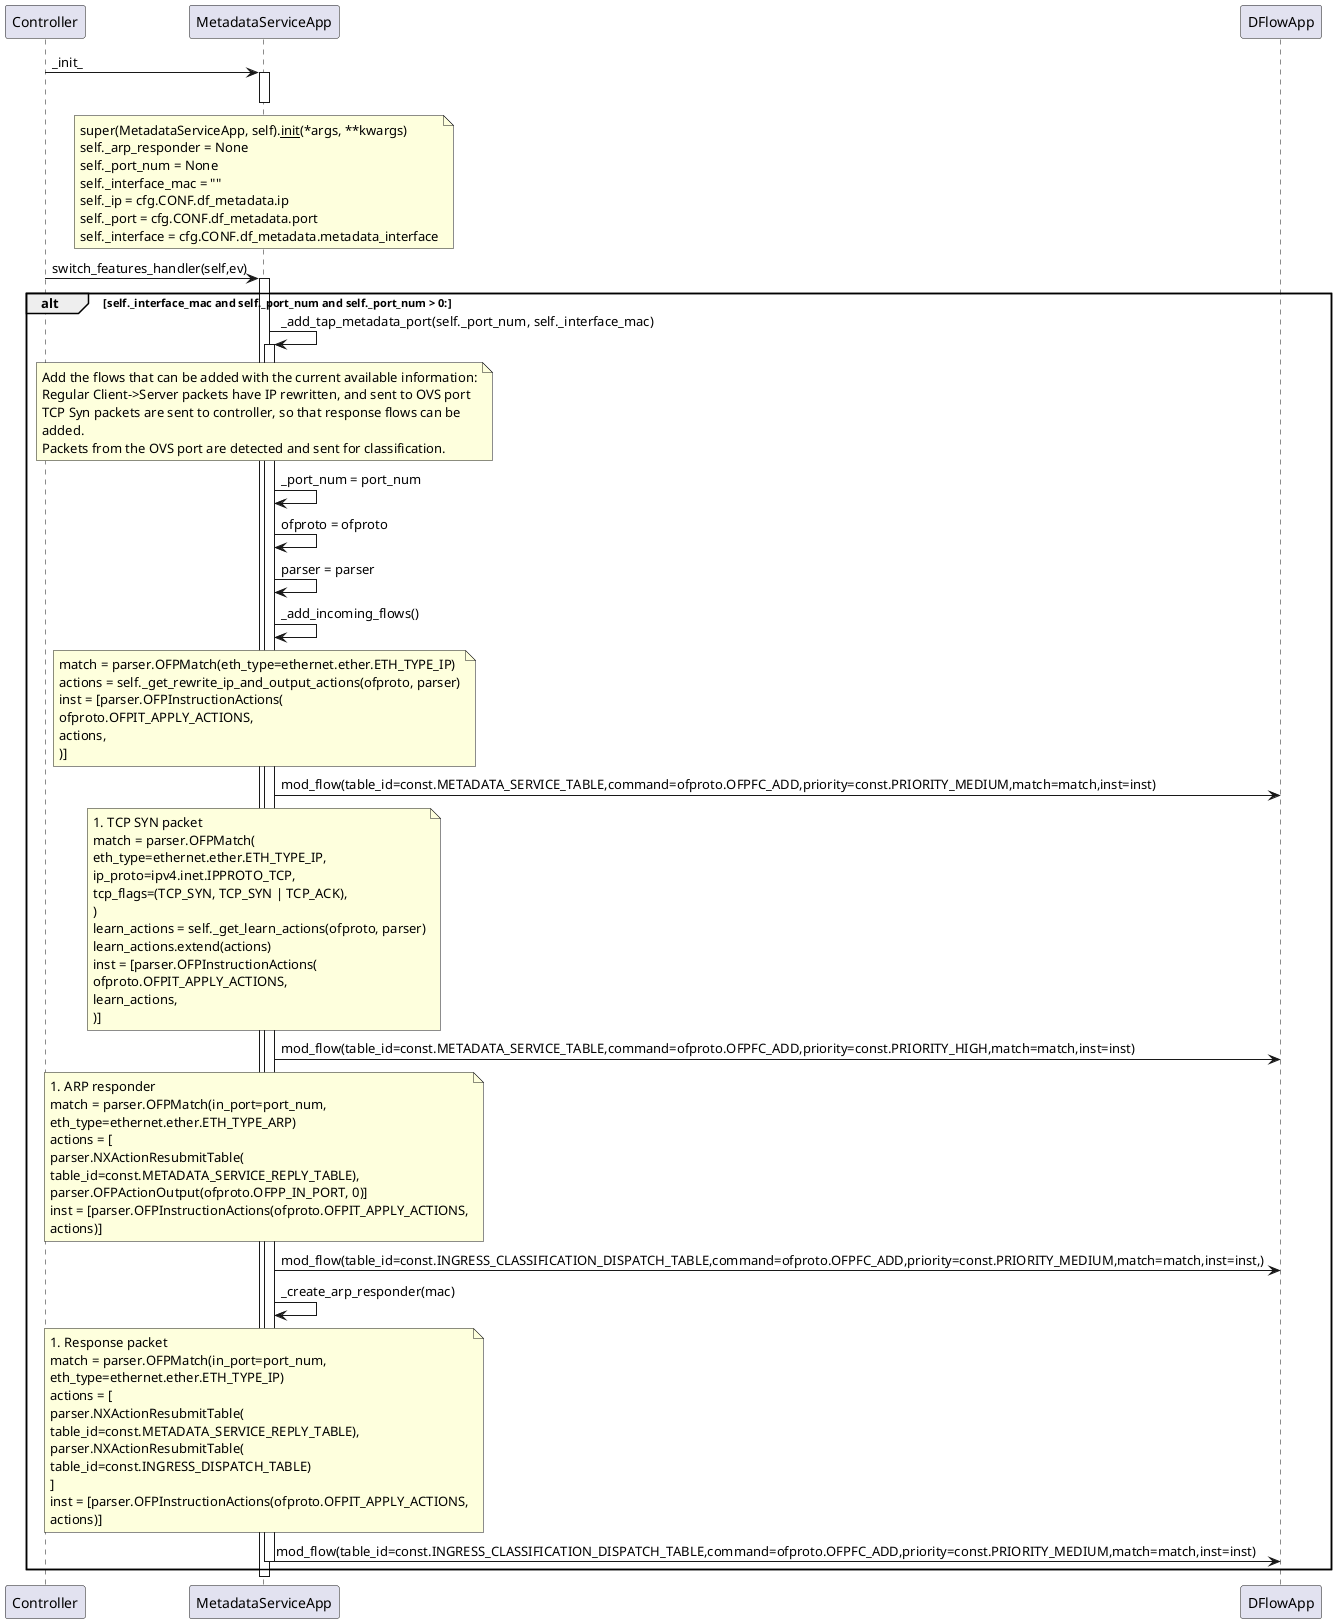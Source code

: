 @startuml init metadata service
Controller->MetadataServiceApp:_init_
activate MetadataServiceApp
note over MetadataServiceApp
    super(MetadataServiceApp, self).__init__(*args, **kwargs)
    self._arp_responder = None
    self._port_num = None
    self._interface_mac = ""
    self._ip = cfg.CONF.df_metadata.ip
    self._port = cfg.CONF.df_metadata.port
    self._interface = cfg.CONF.df_metadata.metadata_interface
end note
deactivate

Controller->MetadataServiceApp:switch_features_handler(self,ev)
activate MetadataServiceApp
alt self._interface_mac and self._port_num and self._port_num > 0:
    ' # For reconnection, if the mac and port_num is set, re-download
    ' # the flows.
    MetadataServiceApp->MetadataServiceApp:_add_tap_metadata_port(self._port_num, self._interface_mac)
    activate MetadataServiceApp
    note over MetadataServiceApp
        Add the flows that can be added with the current available information:
        Regular Client->Server packets have IP rewritten, and sent to OVS port
        TCP Syn packets are sent to controller, so that response flows can be
        added.
        Packets from the OVS port are detected and sent for classification.
    end note
    MetadataServiceApp->MetadataServiceApp:_port_num = port_num
    MetadataServiceApp->MetadataServiceApp:ofproto = ofproto
    MetadataServiceApp->MetadataServiceApp:parser = parser
    MetadataServiceApp->MetadataServiceApp:_add_incoming_flows()
    note over MetadataServiceApp
        ' # Regular packet
        match = parser.OFPMatch(eth_type=ethernet.ether.ETH_TYPE_IP)
        actions = self._get_rewrite_ip_and_output_actions(ofproto, parser)
        inst = [parser.OFPInstructionActions(
        ofproto.OFPIT_APPLY_ACTIONS,
        actions,
        )]
    end note
    MetadataServiceApp->DFlowApp:mod_flow(table_id=const.METADATA_SERVICE_TABLE,command=ofproto.OFPFC_ADD,priority=const.PRIORITY_MEDIUM,match=match,inst=inst)
    note over MetadataServiceApp
        # TCP SYN packet
        match = parser.OFPMatch(
        eth_type=ethernet.ether.ETH_TYPE_IP,
        ip_proto=ipv4.inet.IPPROTO_TCP,
        tcp_flags=(TCP_SYN, TCP_SYN | TCP_ACK),
        )
        learn_actions = self._get_learn_actions(ofproto, parser)
        learn_actions.extend(actions)
        inst = [parser.OFPInstructionActions(
        ofproto.OFPIT_APPLY_ACTIONS,
        learn_actions,
        )]
    end note
    MetadataServiceApp->DFlowApp:mod_flow(table_id=const.METADATA_SERVICE_TABLE,command=ofproto.OFPFC_ADD,priority=const.PRIORITY_HIGH,match=match,inst=inst)

    note over MetadataServiceApp
        # ARP responder
        match = parser.OFPMatch(in_port=port_num,
        eth_type=ethernet.ether.ETH_TYPE_ARP)
        actions = [
        parser.NXActionResubmitTable(
        table_id=const.METADATA_SERVICE_REPLY_TABLE),
        parser.OFPActionOutput(ofproto.OFPP_IN_PORT, 0)]
        inst = [parser.OFPInstructionActions(ofproto.OFPIT_APPLY_ACTIONS,
        actions)]
    end note
    MetadataServiceApp->DFlowApp:mod_flow(table_id=const.INGRESS_CLASSIFICATION_DISPATCH_TABLE,command=ofproto.OFPFC_ADD,priority=const.PRIORITY_MEDIUM,match=match,inst=inst,)
    MetadataServiceApp->MetadataServiceApp:_create_arp_responder(mac)

    note over MetadataServiceApp
        # Response packet
        match = parser.OFPMatch(in_port=port_num,
        eth_type=ethernet.ether.ETH_TYPE_IP)
        actions = [
        parser.NXActionResubmitTable(
        table_id=const.METADATA_SERVICE_REPLY_TABLE),
        parser.NXActionResubmitTable(
        table_id=const.INGRESS_DISPATCH_TABLE)
        ]
        inst = [parser.OFPInstructionActions(ofproto.OFPIT_APPLY_ACTIONS,
        actions)]
    end note
    MetadataServiceApp->DFlowApp:mod_flow(table_id=const.INGRESS_CLASSIFICATION_DISPATCH_TABLE,command=ofproto.OFPFC_ADD,priority=const.PRIORITY_MEDIUM,match=match,inst=inst)
    deactivate
end
deactivate
@enduml